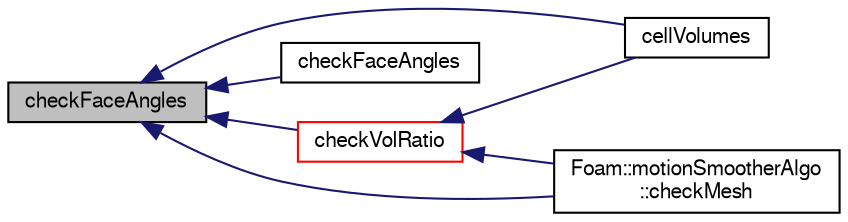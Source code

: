 digraph "checkFaceAngles"
{
  bgcolor="transparent";
  edge [fontname="FreeSans",fontsize="10",labelfontname="FreeSans",labelfontsize="10"];
  node [fontname="FreeSans",fontsize="10",shape=record];
  rankdir="LR";
  Node4731 [label="checkFaceAngles",height=0.2,width=0.4,color="black", fillcolor="grey75", style="filled", fontcolor="black"];
  Node4731 -> Node4732 [dir="back",color="midnightblue",fontsize="10",style="solid",fontname="FreeSans"];
  Node4732 [label="cellVolumes",height=0.2,width=0.4,color="black",URL="$a21562.html#abead6b42c36ac9c1a86fb2707b304a2f"];
  Node4731 -> Node4733 [dir="back",color="midnightblue",fontsize="10",style="solid",fontname="FreeSans"];
  Node4733 [label="checkFaceAngles",height=0.2,width=0.4,color="black",URL="$a21562.html#ab788dc14a9675d6bec745c6fa64e9a52"];
  Node4731 -> Node4734 [dir="back",color="midnightblue",fontsize="10",style="solid",fontname="FreeSans"];
  Node4734 [label="Foam::motionSmootherAlgo\l::checkMesh",height=0.2,width=0.4,color="black",URL="$a21550.html#aa9f61ed4ec6238efaec747b27fa0143c",tooltip="Check part of mesh including baffles with mesh settings in dict. "];
  Node4731 -> Node4735 [dir="back",color="midnightblue",fontsize="10",style="solid",fontname="FreeSans"];
  Node4735 [label="checkVolRatio",height=0.2,width=0.4,color="red",URL="$a21562.html#aa63d73334ea3f55a0fd59896924c6eb5",tooltip="Cell volume ratio of neighbouring cells (1 for regular mesh) "];
  Node4735 -> Node4732 [dir="back",color="midnightblue",fontsize="10",style="solid",fontname="FreeSans"];
  Node4735 -> Node4734 [dir="back",color="midnightblue",fontsize="10",style="solid",fontname="FreeSans"];
}
